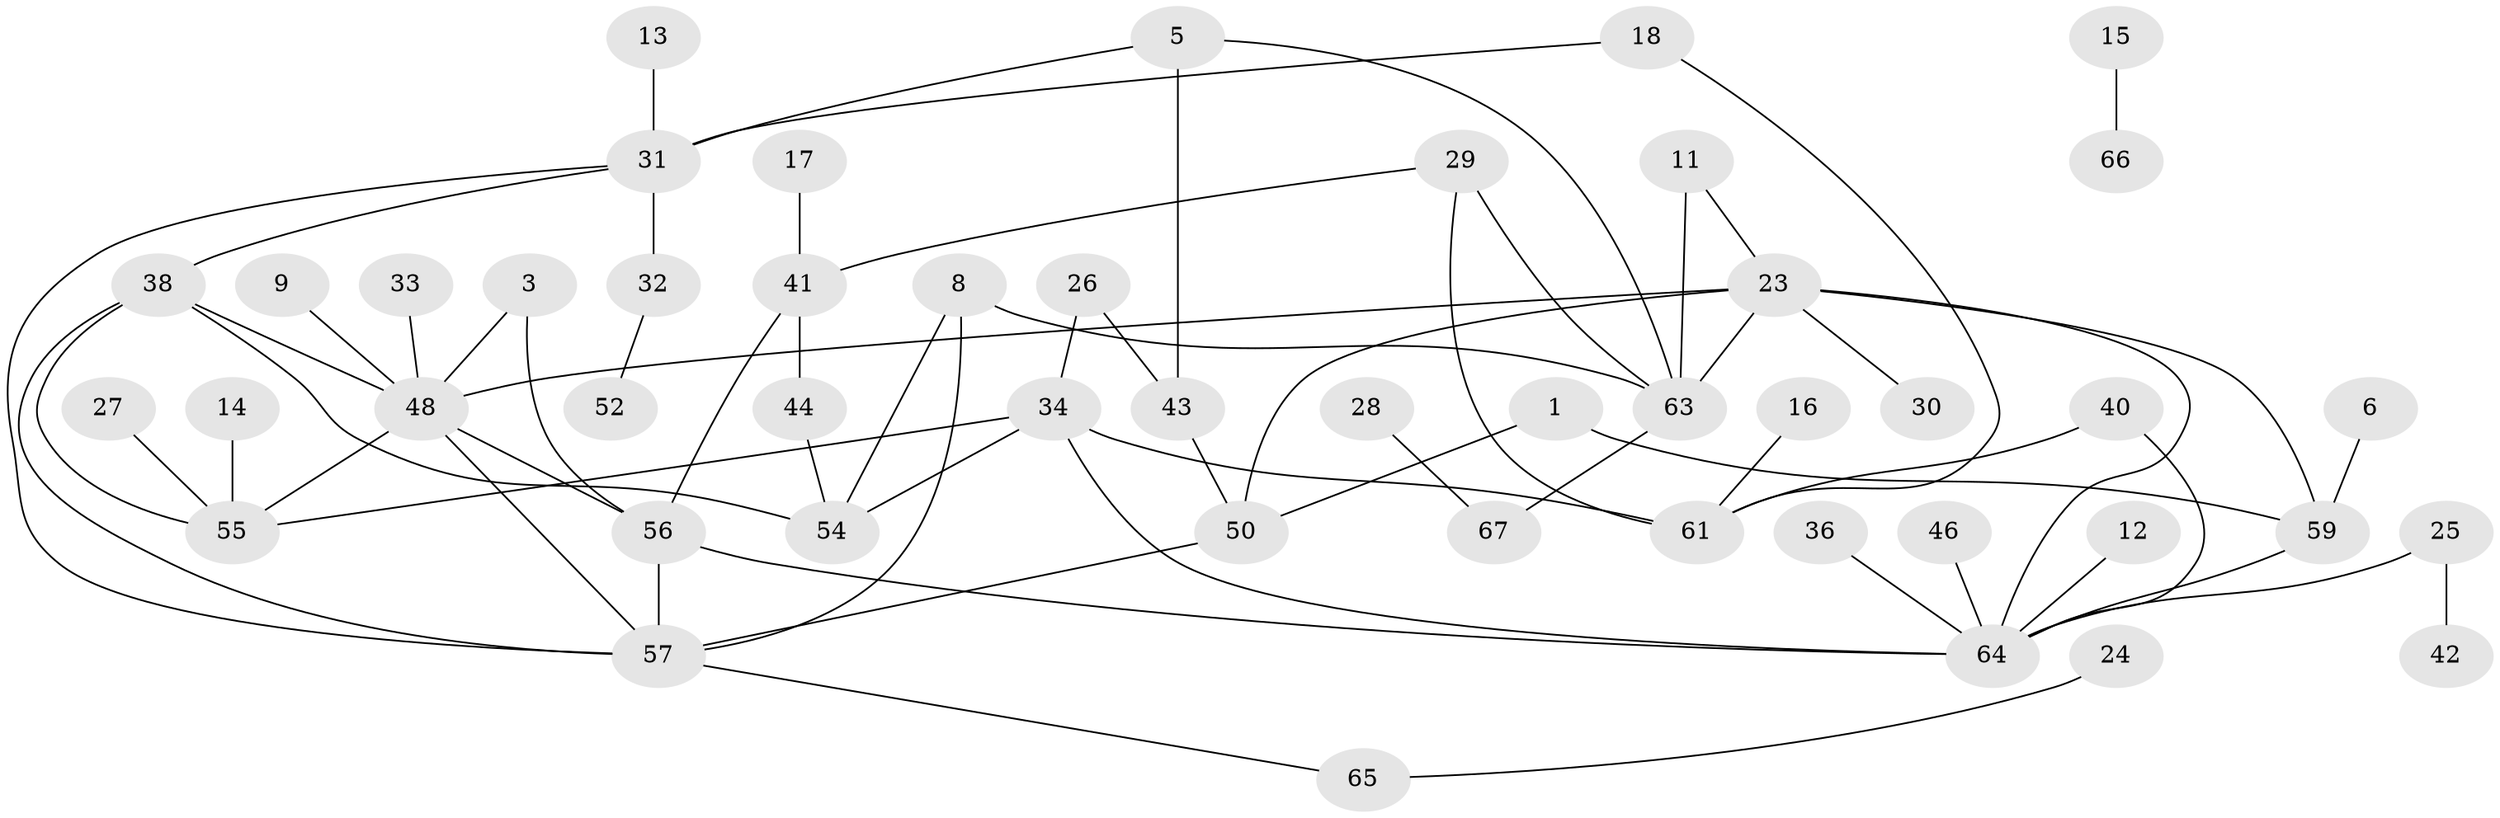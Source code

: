 // original degree distribution, {2: 0.291044776119403, 0: 0.11940298507462686, 4: 0.08955223880597014, 1: 0.2462686567164179, 3: 0.19402985074626866, 6: 0.007462686567164179, 5: 0.05223880597014925}
// Generated by graph-tools (version 1.1) at 2025/49/03/09/25 03:49:04]
// undirected, 48 vertices, 68 edges
graph export_dot {
graph [start="1"]
  node [color=gray90,style=filled];
  1;
  3;
  5;
  6;
  8;
  9;
  11;
  12;
  13;
  14;
  15;
  16;
  17;
  18;
  23;
  24;
  25;
  26;
  27;
  28;
  29;
  30;
  31;
  32;
  33;
  34;
  36;
  38;
  40;
  41;
  42;
  43;
  44;
  46;
  48;
  50;
  52;
  54;
  55;
  56;
  57;
  59;
  61;
  63;
  64;
  65;
  66;
  67;
  1 -- 50 [weight=1.0];
  1 -- 59 [weight=1.0];
  3 -- 48 [weight=1.0];
  3 -- 56 [weight=1.0];
  5 -- 31 [weight=1.0];
  5 -- 43 [weight=1.0];
  5 -- 63 [weight=1.0];
  6 -- 59 [weight=1.0];
  8 -- 54 [weight=1.0];
  8 -- 57 [weight=1.0];
  8 -- 63 [weight=1.0];
  9 -- 48 [weight=1.0];
  11 -- 23 [weight=1.0];
  11 -- 63 [weight=2.0];
  12 -- 64 [weight=1.0];
  13 -- 31 [weight=1.0];
  14 -- 55 [weight=1.0];
  15 -- 66 [weight=1.0];
  16 -- 61 [weight=1.0];
  17 -- 41 [weight=1.0];
  18 -- 31 [weight=1.0];
  18 -- 61 [weight=1.0];
  23 -- 30 [weight=1.0];
  23 -- 48 [weight=1.0];
  23 -- 50 [weight=1.0];
  23 -- 59 [weight=1.0];
  23 -- 63 [weight=1.0];
  23 -- 64 [weight=1.0];
  24 -- 65 [weight=1.0];
  25 -- 42 [weight=1.0];
  25 -- 64 [weight=1.0];
  26 -- 34 [weight=1.0];
  26 -- 43 [weight=1.0];
  27 -- 55 [weight=1.0];
  28 -- 67 [weight=1.0];
  29 -- 41 [weight=1.0];
  29 -- 61 [weight=1.0];
  29 -- 63 [weight=1.0];
  31 -- 32 [weight=1.0];
  31 -- 38 [weight=1.0];
  31 -- 57 [weight=1.0];
  32 -- 52 [weight=1.0];
  33 -- 48 [weight=1.0];
  34 -- 54 [weight=1.0];
  34 -- 55 [weight=1.0];
  34 -- 61 [weight=1.0];
  34 -- 64 [weight=1.0];
  36 -- 64 [weight=1.0];
  38 -- 48 [weight=1.0];
  38 -- 54 [weight=1.0];
  38 -- 55 [weight=1.0];
  38 -- 57 [weight=1.0];
  40 -- 61 [weight=1.0];
  40 -- 64 [weight=1.0];
  41 -- 44 [weight=1.0];
  41 -- 56 [weight=1.0];
  43 -- 50 [weight=1.0];
  44 -- 54 [weight=1.0];
  46 -- 64 [weight=1.0];
  48 -- 55 [weight=1.0];
  48 -- 56 [weight=1.0];
  48 -- 57 [weight=1.0];
  50 -- 57 [weight=1.0];
  56 -- 57 [weight=1.0];
  56 -- 64 [weight=1.0];
  57 -- 65 [weight=1.0];
  59 -- 64 [weight=1.0];
  63 -- 67 [weight=1.0];
}
